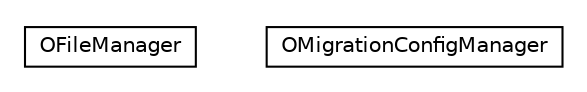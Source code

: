#!/usr/local/bin/dot
#
# Class diagram 
# Generated by UMLGraph version R5_6-24-gf6e263 (http://www.umlgraph.org/)
#

digraph G {
	edge [fontname="Helvetica",fontsize=10,labelfontname="Helvetica",labelfontsize=10];
	node [fontname="Helvetica",fontsize=10,shape=plaintext];
	nodesep=0.25;
	ranksep=0.5;
	// com.orientechnologies.orient.etl.util.OFileManager
	c447021 [label=<<table title="com.orientechnologies.orient.etl.util.OFileManager" border="0" cellborder="1" cellspacing="0" cellpadding="2" port="p" href="./OFileManager.html">
		<tr><td><table border="0" cellspacing="0" cellpadding="1">
<tr><td align="center" balign="center"> OFileManager </td></tr>
		</table></td></tr>
		</table>>, URL="./OFileManager.html", fontname="Helvetica", fontcolor="black", fontsize=10.0];
	// com.orientechnologies.orient.etl.util.OMigrationConfigManager
	c447022 [label=<<table title="com.orientechnologies.orient.etl.util.OMigrationConfigManager" border="0" cellborder="1" cellspacing="0" cellpadding="2" port="p" href="./OMigrationConfigManager.html">
		<tr><td><table border="0" cellspacing="0" cellpadding="1">
<tr><td align="center" balign="center"> OMigrationConfigManager </td></tr>
		</table></td></tr>
		</table>>, URL="./OMigrationConfigManager.html", fontname="Helvetica", fontcolor="black", fontsize=10.0];
}

